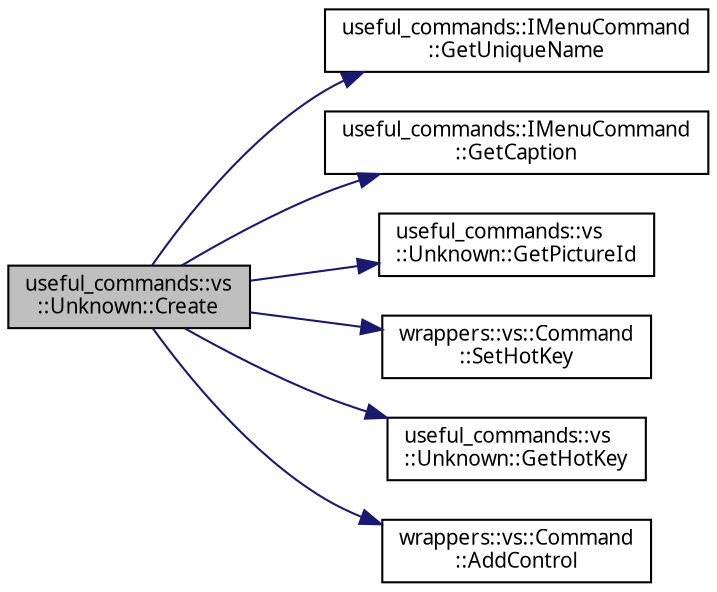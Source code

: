 digraph "useful_commands::vs::Unknown::Create"
{
 // INTERACTIVE_SVG=YES
  edge [fontname="Verdana",fontsize="10",labelfontname="Verdana",labelfontsize="10"];
  node [fontname="Verdana",fontsize="10",shape=record];
  rankdir="LR";
  Node1 [label="useful_commands::vs\l::Unknown::Create",height=0.2,width=0.4,color="black", fillcolor="grey75", style="filled", fontcolor="black"];
  Node1 -> Node2 [color="midnightblue",fontsize="10",style="solid",fontname="Verdana"];
  Node2 [label="useful_commands::IMenuCommand\l::GetUniqueName",height=0.2,width=0.4,color="black", fillcolor="white", style="filled",URL="$classuseful__commands_1_1_i_menu_command.html#a456bae20d033f0a537010901c6b556c1",tooltip="Функция получения уникального имени команды. "];
  Node1 -> Node3 [color="midnightblue",fontsize="10",style="solid",fontname="Verdana"];
  Node3 [label="useful_commands::IMenuCommand\l::GetCaption",height=0.2,width=0.4,color="black", fillcolor="white", style="filled",URL="$classuseful__commands_1_1_i_menu_command.html#aea0ec3fe92a34c4017f2542f008e9d6d",tooltip="Функция получения текста, отображаемого в строке команды. "];
  Node1 -> Node4 [color="midnightblue",fontsize="10",style="solid",fontname="Verdana"];
  Node4 [label="useful_commands::vs\l::Unknown::GetPictureId",height=0.2,width=0.4,color="black", fillcolor="white", style="filled",URL="$classuseful__commands_1_1vs_1_1_unknown.html#a51a7658aad22021173e5841aed662009",tooltip="Функция получения идентификатора иконки команды. "];
  Node1 -> Node5 [color="midnightblue",fontsize="10",style="solid",fontname="Verdana"];
  Node5 [label="wrappers::vs::Command\l::SetHotKey",height=0.2,width=0.4,color="black", fillcolor="white", style="filled",URL="$classwrappers_1_1vs_1_1_command.html#a400ef4a02584cd6ff91cf1e543513ac6",tooltip="Назначить команде &#39;горячую&#39; клавишу. "];
  Node1 -> Node6 [color="midnightblue",fontsize="10",style="solid",fontname="Verdana"];
  Node6 [label="useful_commands::vs\l::Unknown::GetHotKey",height=0.2,width=0.4,color="black", fillcolor="white", style="filled",URL="$classuseful__commands_1_1vs_1_1_unknown.html#ae905f15d887fff37f5b3af415c111082",tooltip="Функция получения &#39;горячей&#39; клавиши для команды. "];
  Node1 -> Node7 [color="midnightblue",fontsize="10",style="solid",fontname="Verdana"];
  Node7 [label="wrappers::vs::Command\l::AddControl",height=0.2,width=0.4,color="black", fillcolor="white", style="filled",URL="$classwrappers_1_1vs_1_1_command.html#a86130e59757e2c2e7976498b8ed55cbf",tooltip="Добавить элемент меню для текущего объекта команды. "];
}
